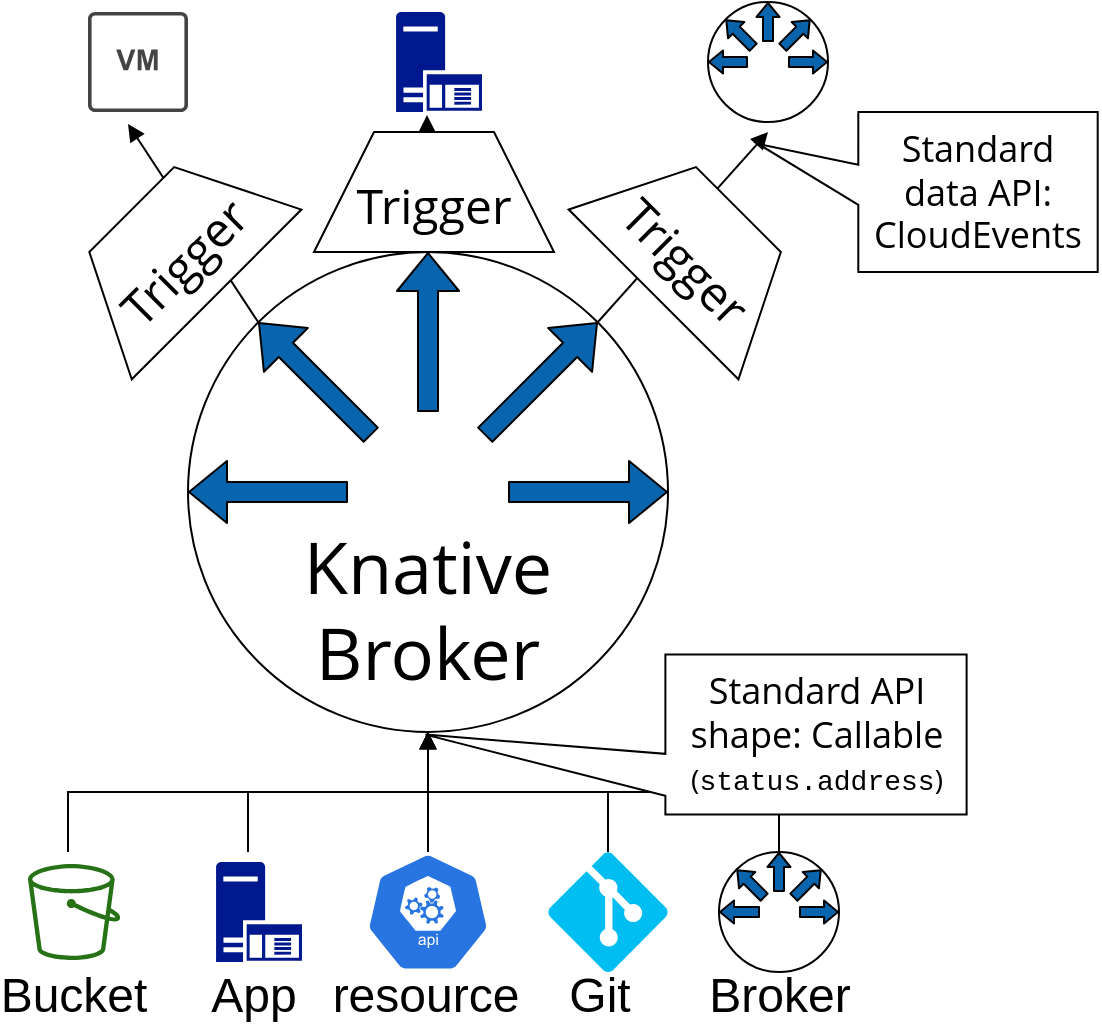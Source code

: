 <mxfile version="13.6.2" type="device"><diagram id="f106602c-feb2-e66a-4537-3a34d633f6aa" name="Page-1"><mxGraphModel dx="715" dy="501" grid="1" gridSize="10" guides="1" tooltips="1" connect="1" arrows="1" fold="1" page="1" pageScale="1" pageWidth="1169" pageHeight="827" background="none" math="0" shadow="0" extFonts="Open Sans^https://fonts.googleapis.com/css?family=Open+Sans"><root><mxCell id="0"/><mxCell id="1" parent="0"/><mxCell id="CfH6B4kbESCcZOhG6Pcu-1048" value="" style="outlineConnect=0;fontColor=#232F3E;gradientColor=none;fillColor=#277116;strokeColor=none;dashed=0;verticalLabelPosition=bottom;verticalAlign=top;align=center;html=1;fontSize=12;fontStyle=0;aspect=fixed;pointerEvents=1;shape=mxgraph.aws4.bucket;" vertex="1" parent="1"><mxGeometry x="440" y="626" width="46.15" height="48" as="geometry"/></mxCell><mxCell id="CfH6B4kbESCcZOhG6Pcu-1051" value="" style="aspect=fixed;pointerEvents=1;shadow=0;dashed=0;html=1;strokeColor=none;labelPosition=center;verticalLabelPosition=bottom;verticalAlign=top;align=center;fillColor=#00188D;shape=mxgraph.mscae.enterprise.application_server" vertex="1" parent="1"><mxGeometry x="534" y="625" width="43" height="50" as="geometry"/></mxCell><mxCell id="CfH6B4kbESCcZOhG6Pcu-1074" value="Bucket" style="text;html=1;strokeColor=none;fillColor=none;align=center;verticalAlign=middle;whiteSpace=wrap;rounded=0;fontSize=24;" vertex="1" parent="1"><mxGeometry x="443.08" y="682" width="40" height="20" as="geometry"/></mxCell><mxCell id="CfH6B4kbESCcZOhG6Pcu-1075" value="" style="html=1;dashed=0;whitespace=wrap;fillColor=#2875E2;strokeColor=#ffffff;points=[[0.005,0.63,0],[0.1,0.2,0],[0.9,0.2,0],[0.5,0,0],[0.995,0.63,0],[0.72,0.99,0],[0.5,1,0],[0.28,0.99,0]];shape=mxgraph.kubernetes.icon;prIcon=api;fontSize=36;" vertex="1" parent="1"><mxGeometry x="608.5" y="620" width="63" height="60" as="geometry"/></mxCell><mxCell id="CfH6B4kbESCcZOhG6Pcu-1076" value="App" style="text;html=1;strokeColor=none;fillColor=none;align=center;verticalAlign=middle;whiteSpace=wrap;rounded=0;fontSize=24;" vertex="1" parent="1"><mxGeometry x="533.08" y="682" width="40" height="20" as="geometry"/></mxCell><mxCell id="CfH6B4kbESCcZOhG6Pcu-1077" value="resource" style="text;html=1;strokeColor=none;fillColor=none;align=center;verticalAlign=middle;whiteSpace=wrap;rounded=0;fontSize=24;" vertex="1" parent="1"><mxGeometry x="618.5" y="682" width="40" height="20" as="geometry"/></mxCell><mxCell id="CfH6B4kbESCcZOhG6Pcu-1079" value="" style="group" vertex="1" connectable="0" parent="1"><mxGeometry x="520" y="320" width="240" height="240" as="geometry"/></mxCell><mxCell id="CfH6B4kbESCcZOhG6Pcu-1054" value="Knative&lt;br&gt;Broker" style="ellipse;whiteSpace=wrap;html=1;aspect=fixed;verticalAlign=bottom;fontSize=36;spacingBottom=16;fontFamily=Open Sans;FType=g;" vertex="1" parent="CfH6B4kbESCcZOhG6Pcu-1079"><mxGeometry width="240" height="240" as="geometry"/></mxCell><mxCell id="CfH6B4kbESCcZOhG6Pcu-1055" value="" style="shape=flexArrow;endArrow=classic;html=1;entryX=0.5;entryY=0;entryDx=0;entryDy=0;fillColor=#0865AD;" edge="1" parent="CfH6B4kbESCcZOhG6Pcu-1079" target="CfH6B4kbESCcZOhG6Pcu-1054"><mxGeometry width="50" height="50" relative="1" as="geometry"><mxPoint x="120" y="80" as="sourcePoint"/><mxPoint x="281.716" y="18.284" as="targetPoint"/></mxGeometry></mxCell><mxCell id="CfH6B4kbESCcZOhG6Pcu-1059" value="" style="shape=flexArrow;endArrow=classic;html=1;entryX=1;entryY=0;entryDx=0;entryDy=0;exitX=1;exitY=0;exitDx=0;exitDy=0;fillColor=#0865AD;" edge="1" parent="CfH6B4kbESCcZOhG6Pcu-1079" target="CfH6B4kbESCcZOhG6Pcu-1054"><mxGeometry width="50" height="50" relative="1" as="geometry"><mxPoint x="148.284" y="91.716" as="sourcePoint"/><mxPoint x="160" y="120" as="targetPoint"/></mxGeometry></mxCell><mxCell id="CfH6B4kbESCcZOhG6Pcu-1060" value="" style="shape=flexArrow;endArrow=classic;html=1;entryX=0;entryY=0;entryDx=0;entryDy=0;fillColor=#0865AD;" edge="1" parent="CfH6B4kbESCcZOhG6Pcu-1079" target="CfH6B4kbESCcZOhG6Pcu-1054"><mxGeometry width="50" height="50" relative="1" as="geometry"><mxPoint x="91.716" y="91.716" as="sourcePoint"/><mxPoint x="160" y="120" as="targetPoint"/></mxGeometry></mxCell><mxCell id="CfH6B4kbESCcZOhG6Pcu-1061" value="" style="shape=flexArrow;endArrow=classic;html=1;entryX=0;entryY=0.5;entryDx=0;entryDy=0;exitX=0;exitY=0.5;exitDx=0;exitDy=0;fillColor=#0865AD;" edge="1" parent="CfH6B4kbESCcZOhG6Pcu-1079" target="CfH6B4kbESCcZOhG6Pcu-1054"><mxGeometry width="50" height="50" relative="1" as="geometry"><mxPoint x="80" y="120" as="sourcePoint"/><mxPoint x="160" y="120" as="targetPoint"/></mxGeometry></mxCell><mxCell id="CfH6B4kbESCcZOhG6Pcu-1062" value="" style="shape=flexArrow;endArrow=classic;html=1;entryX=1;entryY=0.5;entryDx=0;entryDy=0;fillColor=#0865AD;" edge="1" parent="CfH6B4kbESCcZOhG6Pcu-1079" target="CfH6B4kbESCcZOhG6Pcu-1054"><mxGeometry width="50" height="50" relative="1" as="geometry"><mxPoint x="160" y="120" as="sourcePoint"/><mxPoint x="160" y="120" as="targetPoint"/></mxGeometry></mxCell><mxCell id="CfH6B4kbESCcZOhG6Pcu-1080" value="Broker" style="text;html=1;strokeColor=none;fillColor=none;align=center;verticalAlign=middle;whiteSpace=wrap;rounded=0;fontSize=24;" vertex="1" parent="1"><mxGeometry x="795.5" y="682" width="40" height="20" as="geometry"/></mxCell><mxCell id="CfH6B4kbESCcZOhG6Pcu-1081" value="" style="verticalLabelPosition=bottom;html=1;verticalAlign=top;align=center;strokeColor=none;fillColor=#00BEF2;shape=mxgraph.azure.git_repository;fontSize=24;" vertex="1" parent="1"><mxGeometry x="700" y="620" width="60" height="60" as="geometry"/></mxCell><mxCell id="CfH6B4kbESCcZOhG6Pcu-1082" value="Git" style="text;html=1;strokeColor=none;fillColor=none;align=center;verticalAlign=middle;whiteSpace=wrap;rounded=0;fontSize=24;" vertex="1" parent="1"><mxGeometry x="705.5" y="682" width="40" height="20" as="geometry"/></mxCell><mxCell id="CfH6B4kbESCcZOhG6Pcu-1091" value="" style="group" vertex="1" connectable="0" parent="1"><mxGeometry x="785.5" y="620" width="60" height="60" as="geometry"/></mxCell><mxCell id="CfH6B4kbESCcZOhG6Pcu-1063" value="" style="ellipse;whiteSpace=wrap;html=1;aspect=fixed;verticalAlign=bottom;fontSize=36;spacingBottom=16;fontFamily=Open Sans;FType=g;" vertex="1" parent="CfH6B4kbESCcZOhG6Pcu-1091"><mxGeometry width="60" height="60" as="geometry"/></mxCell><mxCell id="CfH6B4kbESCcZOhG6Pcu-1070" value="" style="shape=flexArrow;endArrow=block;html=1;entryX=0;entryY=0.5;entryDx=0;entryDy=0;targetPerimeterSpacing=0;endFill=0;rounded=1;width=5;endSize=2;startSize=3;endWidth=5.5;fillColor=#0865AD;" edge="1" parent="CfH6B4kbESCcZOhG6Pcu-1091"><mxGeometry width="50" height="50" relative="1" as="geometry"><mxPoint x="20.5" y="30" as="sourcePoint"/><mxPoint y="30" as="targetPoint"/></mxGeometry></mxCell><mxCell id="CfH6B4kbESCcZOhG6Pcu-1087" value="" style="shape=flexArrow;endArrow=block;html=1;entryX=0;entryY=0;entryDx=0;entryDy=0;exitX=0;exitY=0;exitDx=0;exitDy=0;targetPerimeterSpacing=0;endFill=0;rounded=1;width=5;endSize=2;startSize=3;endWidth=5.5;fillColor=#0865AD;" edge="1" parent="CfH6B4kbESCcZOhG6Pcu-1091"><mxGeometry width="50" height="50" relative="1" as="geometry"><mxPoint x="22.929" y="22.929" as="sourcePoint"/><mxPoint x="8.787" y="8.787" as="targetPoint"/></mxGeometry></mxCell><mxCell id="CfH6B4kbESCcZOhG6Pcu-1088" value="" style="shape=flexArrow;endArrow=block;html=1;entryX=0.5;entryY=0;entryDx=0;entryDy=0;exitX=0.5;exitY=0;exitDx=0;exitDy=0;targetPerimeterSpacing=0;endFill=0;rounded=1;width=5;endSize=2;startSize=3;endWidth=5.5;fillColor=#0865AD;" edge="1" parent="CfH6B4kbESCcZOhG6Pcu-1091" target="CfH6B4kbESCcZOhG6Pcu-1063"><mxGeometry width="50" height="50" relative="1" as="geometry"><mxPoint x="30" y="20" as="sourcePoint"/><mxPoint x="20" y="50" as="targetPoint"/></mxGeometry></mxCell><mxCell id="CfH6B4kbESCcZOhG6Pcu-1089" value="" style="shape=flexArrow;endArrow=block;html=1;entryX=1;entryY=0;entryDx=0;entryDy=0;exitX=1;exitY=0;exitDx=0;exitDy=0;targetPerimeterSpacing=0;endFill=0;rounded=1;width=5;endSize=2;startSize=3;endWidth=5.5;fillColor=#0865AD;" edge="1" parent="CfH6B4kbESCcZOhG6Pcu-1091"><mxGeometry width="50" height="50" relative="1" as="geometry"><mxPoint x="37.071" y="22.929" as="sourcePoint"/><mxPoint x="51.213" y="8.787" as="targetPoint"/></mxGeometry></mxCell><mxCell id="CfH6B4kbESCcZOhG6Pcu-1090" value="" style="shape=flexArrow;endArrow=block;html=1;entryX=1;entryY=0.5;entryDx=0;entryDy=0;exitX=1;exitY=0.5;exitDx=0;exitDy=0;targetPerimeterSpacing=0;endFill=0;rounded=1;width=5;endSize=2;startSize=3;endWidth=5.5;fillColor=#0865AD;" edge="1" parent="CfH6B4kbESCcZOhG6Pcu-1091"><mxGeometry width="50" height="50" relative="1" as="geometry"><mxPoint x="40" y="30" as="sourcePoint"/><mxPoint x="60" y="30" as="targetPoint"/></mxGeometry></mxCell><mxCell id="CfH6B4kbESCcZOhG6Pcu-1092" value="" style="aspect=fixed;pointerEvents=1;shadow=0;dashed=0;html=1;strokeColor=none;labelPosition=center;verticalLabelPosition=bottom;verticalAlign=top;align=center;fillColor=#00188D;shape=mxgraph.mscae.enterprise.application_server" vertex="1" parent="1"><mxGeometry x="624" y="200" width="43" height="50" as="geometry"/></mxCell><mxCell id="CfH6B4kbESCcZOhG6Pcu-1093" value="" style="pointerEvents=1;shadow=0;dashed=0;html=1;strokeColor=none;fillColor=#434445;aspect=fixed;labelPosition=center;verticalLabelPosition=bottom;verticalAlign=top;align=center;outlineConnect=0;shape=mxgraph.vvd.virtual_machine;fontSize=24;" vertex="1" parent="1"><mxGeometry x="470" y="200" width="50" height="50" as="geometry"/></mxCell><mxCell id="CfH6B4kbESCcZOhG6Pcu-1094" value="" style="group" vertex="1" connectable="0" parent="1"><mxGeometry x="780" y="195" width="60" height="60" as="geometry"/></mxCell><mxCell id="CfH6B4kbESCcZOhG6Pcu-1095" value="" style="ellipse;whiteSpace=wrap;html=1;aspect=fixed;verticalAlign=bottom;fontSize=36;spacingBottom=16;fontFamily=Open Sans;FType=g;" vertex="1" parent="CfH6B4kbESCcZOhG6Pcu-1094"><mxGeometry width="60" height="60" as="geometry"/></mxCell><mxCell id="CfH6B4kbESCcZOhG6Pcu-1096" value="" style="shape=flexArrow;endArrow=block;html=1;entryX=0;entryY=0.5;entryDx=0;entryDy=0;exitX=0;exitY=0.5;exitDx=0;exitDy=0;targetPerimeterSpacing=0;endFill=0;rounded=1;width=5;endSize=2;startSize=3;endWidth=5.5;fillColor=#0865AD;" edge="1" parent="CfH6B4kbESCcZOhG6Pcu-1094" target="CfH6B4kbESCcZOhG6Pcu-1095"><mxGeometry width="50" height="50" relative="1" as="geometry"><mxPoint x="20" y="30" as="sourcePoint"/><mxPoint x="66.113" y="3.887" as="targetPoint"/></mxGeometry></mxCell><mxCell id="CfH6B4kbESCcZOhG6Pcu-1097" value="" style="shape=flexArrow;endArrow=block;html=1;entryX=0;entryY=0;entryDx=0;entryDy=0;exitX=0;exitY=0;exitDx=0;exitDy=0;targetPerimeterSpacing=0;endFill=0;rounded=1;width=5;endSize=2;startSize=3;endWidth=5.5;fillColor=#0865AD;" edge="1" parent="CfH6B4kbESCcZOhG6Pcu-1094" target="CfH6B4kbESCcZOhG6Pcu-1095"><mxGeometry width="50" height="50" relative="1" as="geometry"><mxPoint x="22.929" y="22.929" as="sourcePoint"/><mxPoint x="10" y="40" as="targetPoint"/></mxGeometry></mxCell><mxCell id="CfH6B4kbESCcZOhG6Pcu-1098" value="" style="shape=flexArrow;endArrow=block;html=1;entryX=0.5;entryY=0;entryDx=0;entryDy=0;exitX=0.5;exitY=0;exitDx=0;exitDy=0;targetPerimeterSpacing=0;endFill=0;rounded=1;width=5;endSize=2;startSize=3;endWidth=5.5;fillColor=#0865AD;" edge="1" parent="CfH6B4kbESCcZOhG6Pcu-1094" target="CfH6B4kbESCcZOhG6Pcu-1095"><mxGeometry width="50" height="50" relative="1" as="geometry"><mxPoint x="30" y="20" as="sourcePoint"/><mxPoint x="20" y="50" as="targetPoint"/></mxGeometry></mxCell><mxCell id="CfH6B4kbESCcZOhG6Pcu-1099" value="" style="shape=flexArrow;endArrow=block;html=1;entryX=1;entryY=0;entryDx=0;entryDy=0;exitX=1;exitY=0;exitDx=0;exitDy=0;targetPerimeterSpacing=0;endFill=0;rounded=1;width=5;endSize=2;startSize=3;endWidth=5.5;fillColor=#0865AD;" edge="1" parent="CfH6B4kbESCcZOhG6Pcu-1094" target="CfH6B4kbESCcZOhG6Pcu-1095"><mxGeometry width="50" height="50" relative="1" as="geometry"><mxPoint x="37.071" y="22.929" as="sourcePoint"/><mxPoint x="30" y="60" as="targetPoint"/></mxGeometry></mxCell><mxCell id="CfH6B4kbESCcZOhG6Pcu-1100" value="" style="shape=flexArrow;endArrow=block;html=1;entryX=1;entryY=0.5;entryDx=0;entryDy=0;exitX=1;exitY=0.5;exitDx=0;exitDy=0;targetPerimeterSpacing=0;endFill=0;rounded=1;width=5;endSize=2;startSize=3;endWidth=5.5;fillColor=#0865AD;" edge="1" parent="CfH6B4kbESCcZOhG6Pcu-1094" target="CfH6B4kbESCcZOhG6Pcu-1095"><mxGeometry width="50" height="50" relative="1" as="geometry"><mxPoint x="40" y="30" as="sourcePoint"/><mxPoint x="40" y="70" as="targetPoint"/></mxGeometry></mxCell><mxCell id="CfH6B4kbESCcZOhG6Pcu-1105" value="" style="endArrow=block;html=1;fillColor=#0865AD;fontFamily=Open Sans;fontSize=24;jumpStyle=none;edgeStyle=elbowEdgeStyle;elbow=vertical;rounded=0;sourcePerimeterSpacing=6;targetPerimeterSpacing=6;endFill=1;" edge="1" parent="1"><mxGeometry width="50" height="50" relative="1" as="geometry"><mxPoint x="460" y="620" as="sourcePoint"/><mxPoint x="640" y="560" as="targetPoint"/></mxGeometry></mxCell><mxCell id="CfH6B4kbESCcZOhG6Pcu-1106" value="" style="endArrow=block;html=1;fillColor=#0865AD;fontFamily=Open Sans;fontSize=24;jumpStyle=none;edgeStyle=elbowEdgeStyle;elbow=vertical;rounded=0;sourcePerimeterSpacing=6;targetPerimeterSpacing=6;endFill=1;exitX=0.5;exitY=0;exitDx=0;exitDy=0;" edge="1" parent="1" source="CfH6B4kbESCcZOhG6Pcu-1063"><mxGeometry width="50" height="50" relative="1" as="geometry"><mxPoint x="483.075" y="630.048" as="sourcePoint"/><mxPoint x="640" y="560" as="targetPoint"/></mxGeometry></mxCell><mxCell id="CfH6B4kbESCcZOhG6Pcu-1107" value="" style="endArrow=block;html=1;fillColor=#0865AD;fontFamily=Open Sans;fontSize=24;jumpStyle=none;edgeStyle=elbowEdgeStyle;elbow=vertical;rounded=0;sourcePerimeterSpacing=6;targetPerimeterSpacing=6;endFill=1;exitX=0.5;exitY=0;exitDx=0;exitDy=0;exitPerimeter=0;entryX=0.5;entryY=1;entryDx=0;entryDy=0;" edge="1" parent="1" source="CfH6B4kbESCcZOhG6Pcu-1081" target="CfH6B4kbESCcZOhG6Pcu-1054"><mxGeometry width="50" height="50" relative="1" as="geometry"><mxPoint x="493.075" y="640.048" as="sourcePoint"/><mxPoint x="660" y="580" as="targetPoint"/></mxGeometry></mxCell><mxCell id="CfH6B4kbESCcZOhG6Pcu-1108" value="" style="endArrow=block;html=1;fillColor=#0865AD;fontFamily=Open Sans;fontSize=24;jumpStyle=none;edgeStyle=elbowEdgeStyle;elbow=vertical;rounded=0;sourcePerimeterSpacing=6;targetPerimeterSpacing=6;endFill=1;startSize=6;startArrow=none;startFill=0;" edge="1" parent="1"><mxGeometry width="50" height="50" relative="1" as="geometry"><mxPoint x="550" y="620" as="sourcePoint"/><mxPoint x="640" y="560" as="targetPoint"/></mxGeometry></mxCell><mxCell id="CfH6B4kbESCcZOhG6Pcu-1109" value="" style="endArrow=block;html=1;fillColor=#0865AD;fontFamily=Open Sans;fontSize=24;jumpStyle=none;edgeStyle=elbowEdgeStyle;elbow=vertical;rounded=0;sourcePerimeterSpacing=6;targetPerimeterSpacing=6;endFill=1;exitX=0.5;exitY=0;exitDx=0;exitDy=0;exitPerimeter=0;entryX=0.5;entryY=1;entryDx=0;entryDy=0;" edge="1" parent="1" source="CfH6B4kbESCcZOhG6Pcu-1075" target="CfH6B4kbESCcZOhG6Pcu-1054"><mxGeometry width="50" height="50" relative="1" as="geometry"><mxPoint x="513.075" y="660.048" as="sourcePoint"/><mxPoint x="680" y="600" as="targetPoint"/></mxGeometry></mxCell><mxCell id="CfH6B4kbESCcZOhG6Pcu-1124" value="Standard API shape: Callable&lt;br&gt;&lt;font style=&quot;font-size: 14px&quot;&gt;(&lt;font face=&quot;Courier New&quot; style=&quot;font-size: 14px&quot;&gt;status.address&lt;/font&gt;)&lt;/font&gt;" style="shape=callout;whiteSpace=wrap;html=1;perimeter=calloutPerimeter;fontFamily=Open Sans;fontSize=18;horizontal=0;rotation=90;size=120;position=0.62;base=21;" vertex="1" parent="1"><mxGeometry x="734" y="426" width="80" height="270.61" as="geometry"/></mxCell><mxCell id="CfH6B4kbESCcZOhG6Pcu-1126" value="Standard data API: CloudEvents" style="shape=callout;whiteSpace=wrap;html=1;perimeter=calloutPerimeter;fontFamily=Open Sans;fontSize=18;horizontal=0;rotation=90;size=50;position=0.33;base=20;position2=0.2;" vertex="1" parent="1"><mxGeometry x="850" y="205.15" width="80" height="169.69" as="geometry"/></mxCell><mxCell id="CfH6B4kbESCcZOhG6Pcu-1127" value="" style="endArrow=block;html=1;fillColor=#0865AD;fontFamily=Open Sans;fontSize=24;jumpStyle=none;elbow=vertical;rounded=0;sourcePerimeterSpacing=6;targetPerimeterSpacing=6;endFill=1;exitX=1;exitY=0;exitDx=0;exitDy=0;" edge="1" parent="1" source="CfH6B4kbESCcZOhG6Pcu-1054"><mxGeometry width="50" height="50" relative="1" as="geometry"><mxPoint x="470" y="630" as="sourcePoint"/><mxPoint x="810" y="260" as="targetPoint"/></mxGeometry></mxCell><mxCell id="CfH6B4kbESCcZOhG6Pcu-1128" value="" style="endArrow=block;html=1;fillColor=#0865AD;fontFamily=Open Sans;fontSize=24;jumpStyle=none;elbow=vertical;rounded=0;sourcePerimeterSpacing=6;targetPerimeterSpacing=6;endFill=1;exitX=0.5;exitY=0;exitDx=0;exitDy=0;entryX=0.36;entryY=1.03;entryDx=0;entryDy=0;entryPerimeter=0;" edge="1" parent="1" source="CfH6B4kbESCcZOhG6Pcu-1054" target="CfH6B4kbESCcZOhG6Pcu-1092"><mxGeometry width="50" height="50" relative="1" as="geometry"><mxPoint x="734.853" y="365.147" as="sourcePoint"/><mxPoint x="820" y="265" as="targetPoint"/></mxGeometry></mxCell><mxCell id="CfH6B4kbESCcZOhG6Pcu-1129" value="" style="endArrow=block;html=1;fillColor=#0865AD;fontFamily=Open Sans;fontSize=24;jumpStyle=none;elbow=vertical;rounded=0;sourcePerimeterSpacing=6;targetPerimeterSpacing=6;endFill=1;exitX=0;exitY=0;exitDx=0;exitDy=0;" edge="1" parent="1" source="CfH6B4kbESCcZOhG6Pcu-1054"><mxGeometry width="50" height="50" relative="1" as="geometry"><mxPoint x="744.853" y="375.147" as="sourcePoint"/><mxPoint x="490" y="256" as="targetPoint"/></mxGeometry></mxCell><mxCell id="CfH6B4kbESCcZOhG6Pcu-1102" value="Trigger" style="shape=trapezoid;perimeter=trapezoidPerimeter;whiteSpace=wrap;html=1;fixedSize=1;fontSize=24;size=30;rotation=45;horizontal=1;fontFamily=Open Sans;verticalAlign=bottom;spacingBottom=6;" vertex="1" parent="1"><mxGeometry x="714" y="290" width="120" height="60" as="geometry"/></mxCell><mxCell id="CfH6B4kbESCcZOhG6Pcu-1103" value="Trigger" style="shape=trapezoid;perimeter=trapezoidPerimeter;whiteSpace=wrap;html=1;fixedSize=1;fontSize=24;size=30;rotation=0;horizontal=1;fontFamily=Open Sans;verticalAlign=bottom;spacingBottom=6;" vertex="1" parent="1"><mxGeometry x="583" y="260" width="120" height="60" as="geometry"/></mxCell><mxCell id="CfH6B4kbESCcZOhG6Pcu-1104" value="Trigger" style="shape=trapezoid;perimeter=trapezoidPerimeter;whiteSpace=wrap;html=1;fixedSize=1;fontSize=24;size=30;rotation=-45;horizontal=1;fontFamily=Open Sans;verticalAlign=bottom;spacingBottom=6;" vertex="1" parent="1"><mxGeometry x="453.08" y="290" width="120" height="60" as="geometry"/></mxCell></root></mxGraphModel></diagram></mxfile>